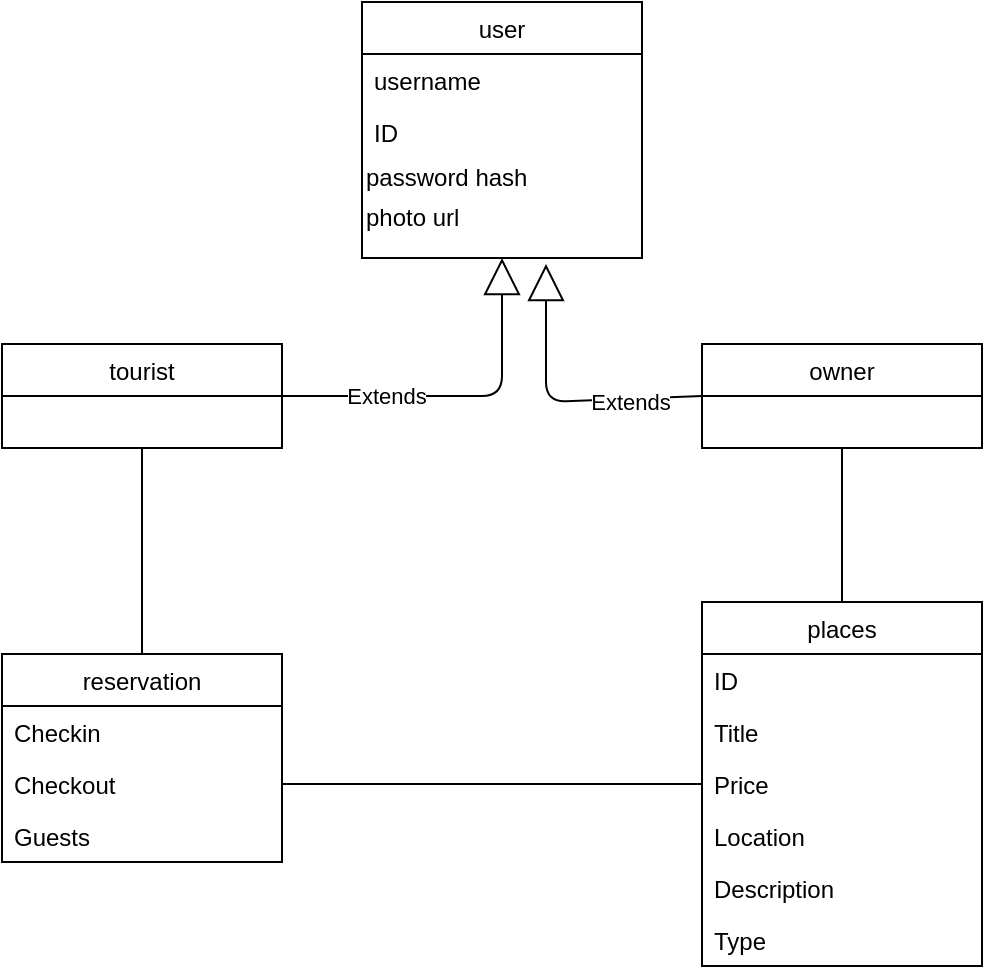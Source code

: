 <mxfile version="12.1.3" type="device" pages="1"><diagram id="v-9dPd0FFQSA_49zoxN_" name="Page-1"><mxGraphModel dx="1380" dy="784" grid="1" gridSize="10" guides="1" tooltips="1" connect="1" arrows="1" fold="1" page="1" pageScale="1" pageWidth="850" pageHeight="1100" math="0" shadow="0"><root><mxCell id="0"/><mxCell id="1" parent="0"/><mxCell id="CeYvALL6QLXqez0oqJOP-6" value="user" style="swimlane;fontStyle=0;childLayout=stackLayout;horizontal=1;startSize=26;fillColor=none;horizontalStack=0;resizeParent=1;resizeParentMax=0;resizeLast=0;collapsible=1;marginBottom=0;" vertex="1" parent="1"><mxGeometry x="420" y="30" width="140" height="128" as="geometry"/></mxCell><mxCell id="CeYvALL6QLXqez0oqJOP-9" value="username&#xA;" style="text;strokeColor=none;fillColor=none;align=left;verticalAlign=top;spacingLeft=4;spacingRight=4;overflow=hidden;rotatable=0;points=[[0,0.5],[1,0.5]];portConstraint=eastwest;" vertex="1" parent="CeYvALL6QLXqez0oqJOP-6"><mxGeometry y="26" width="140" height="26" as="geometry"/></mxCell><mxCell id="CeYvALL6QLXqez0oqJOP-7" value="ID" style="text;strokeColor=none;fillColor=none;align=left;verticalAlign=top;spacingLeft=4;spacingRight=4;overflow=hidden;rotatable=0;points=[[0,0.5],[1,0.5]];portConstraint=eastwest;" vertex="1" parent="CeYvALL6QLXqez0oqJOP-6"><mxGeometry y="52" width="140" height="26" as="geometry"/></mxCell><mxCell id="CeYvALL6QLXqez0oqJOP-15" value="&lt;div&gt;password hash&lt;/div&gt;" style="text;html=1;resizable=0;points=[];autosize=1;align=left;verticalAlign=top;spacingTop=-4;" vertex="1" parent="CeYvALL6QLXqez0oqJOP-6"><mxGeometry y="78" width="140" height="20" as="geometry"/></mxCell><mxCell id="CeYvALL6QLXqez0oqJOP-49" value="&lt;div&gt;photo url&lt;/div&gt;&lt;div&gt;&lt;br&gt;&lt;/div&gt;" style="text;html=1;resizable=0;points=[];autosize=1;align=left;verticalAlign=top;spacingTop=-4;" vertex="1" parent="CeYvALL6QLXqez0oqJOP-6"><mxGeometry y="98" width="140" height="30" as="geometry"/></mxCell><mxCell id="CeYvALL6QLXqez0oqJOP-17" value="owner" style="swimlane;fontStyle=0;childLayout=stackLayout;horizontal=1;startSize=26;fillColor=none;horizontalStack=0;resizeParent=1;resizeParentMax=0;resizeLast=0;collapsible=1;marginBottom=0;" vertex="1" parent="1"><mxGeometry x="590" y="201" width="140" height="52" as="geometry"/></mxCell><mxCell id="CeYvALL6QLXqez0oqJOP-21" value="tourist" style="swimlane;fontStyle=0;childLayout=stackLayout;horizontal=1;startSize=26;fillColor=none;horizontalStack=0;resizeParent=1;resizeParentMax=0;resizeLast=0;collapsible=1;marginBottom=0;" vertex="1" parent="1"><mxGeometry x="240" y="201" width="140" height="52" as="geometry"/></mxCell><mxCell id="CeYvALL6QLXqez0oqJOP-27" value="Extends" style="endArrow=block;endSize=16;endFill=0;html=1;entryX=0.5;entryY=1;entryDx=0;entryDy=0;exitX=1;exitY=0.5;exitDx=0;exitDy=0;" edge="1" parent="1" source="CeYvALL6QLXqez0oqJOP-21" target="CeYvALL6QLXqez0oqJOP-6"><mxGeometry x="-0.426" width="160" relative="1" as="geometry"><mxPoint x="320" y="210" as="sourcePoint"/><mxPoint x="480" y="210" as="targetPoint"/><Array as="points"><mxPoint x="490" y="227"/></Array><mxPoint as="offset"/></mxGeometry></mxCell><mxCell id="CeYvALL6QLXqez0oqJOP-29" value="Extends" style="endArrow=block;endSize=16;endFill=0;html=1;exitX=0;exitY=0.5;exitDx=0;exitDy=0;" edge="1" parent="1" source="CeYvALL6QLXqez0oqJOP-17"><mxGeometry x="-0.505" y="1" width="160" relative="1" as="geometry"><mxPoint x="510" y="252.5" as="sourcePoint"/><mxPoint x="512" y="161" as="targetPoint"/><Array as="points"><mxPoint x="512" y="230"/></Array><mxPoint y="1" as="offset"/></mxGeometry></mxCell><mxCell id="CeYvALL6QLXqez0oqJOP-30" value="places" style="swimlane;fontStyle=0;childLayout=stackLayout;horizontal=1;startSize=26;fillColor=none;horizontalStack=0;resizeParent=1;resizeParentMax=0;resizeLast=0;collapsible=1;marginBottom=0;" vertex="1" parent="1"><mxGeometry x="590" y="330" width="140" height="182" as="geometry"/></mxCell><mxCell id="CeYvALL6QLXqez0oqJOP-31" value="ID" style="text;strokeColor=none;fillColor=none;align=left;verticalAlign=top;spacingLeft=4;spacingRight=4;overflow=hidden;rotatable=0;points=[[0,0.5],[1,0.5]];portConstraint=eastwest;" vertex="1" parent="CeYvALL6QLXqez0oqJOP-30"><mxGeometry y="26" width="140" height="26" as="geometry"/></mxCell><mxCell id="CeYvALL6QLXqez0oqJOP-32" value="Title" style="text;strokeColor=none;fillColor=none;align=left;verticalAlign=top;spacingLeft=4;spacingRight=4;overflow=hidden;rotatable=0;points=[[0,0.5],[1,0.5]];portConstraint=eastwest;" vertex="1" parent="CeYvALL6QLXqez0oqJOP-30"><mxGeometry y="52" width="140" height="26" as="geometry"/></mxCell><mxCell id="CeYvALL6QLXqez0oqJOP-33" value="Price" style="text;strokeColor=none;fillColor=none;align=left;verticalAlign=top;spacingLeft=4;spacingRight=4;overflow=hidden;rotatable=0;points=[[0,0.5],[1,0.5]];portConstraint=eastwest;" vertex="1" parent="CeYvALL6QLXqez0oqJOP-30"><mxGeometry y="78" width="140" height="26" as="geometry"/></mxCell><mxCell id="CeYvALL6QLXqez0oqJOP-35" value="Location" style="text;strokeColor=none;fillColor=none;align=left;verticalAlign=top;spacingLeft=4;spacingRight=4;overflow=hidden;rotatable=0;points=[[0,0.5],[1,0.5]];portConstraint=eastwest;" vertex="1" parent="CeYvALL6QLXqez0oqJOP-30"><mxGeometry y="104" width="140" height="26" as="geometry"/></mxCell><mxCell id="CeYvALL6QLXqez0oqJOP-36" value="Description" style="text;strokeColor=none;fillColor=none;align=left;verticalAlign=top;spacingLeft=4;spacingRight=4;overflow=hidden;rotatable=0;points=[[0,0.5],[1,0.5]];portConstraint=eastwest;" vertex="1" parent="CeYvALL6QLXqez0oqJOP-30"><mxGeometry y="130" width="140" height="26" as="geometry"/></mxCell><mxCell id="CeYvALL6QLXqez0oqJOP-48" value="Type" style="text;strokeColor=none;fillColor=none;align=left;verticalAlign=top;spacingLeft=4;spacingRight=4;overflow=hidden;rotatable=0;points=[[0,0.5],[1,0.5]];portConstraint=eastwest;" vertex="1" parent="CeYvALL6QLXqez0oqJOP-30"><mxGeometry y="156" width="140" height="26" as="geometry"/></mxCell><mxCell id="CeYvALL6QLXqez0oqJOP-37" value="reservation" style="swimlane;fontStyle=0;childLayout=stackLayout;horizontal=1;startSize=26;fillColor=none;horizontalStack=0;resizeParent=1;resizeParentMax=0;resizeLast=0;collapsible=1;marginBottom=0;" vertex="1" parent="1"><mxGeometry x="240" y="356" width="140" height="104" as="geometry"/></mxCell><mxCell id="CeYvALL6QLXqez0oqJOP-38" value="Checkin" style="text;strokeColor=none;fillColor=none;align=left;verticalAlign=top;spacingLeft=4;spacingRight=4;overflow=hidden;rotatable=0;points=[[0,0.5],[1,0.5]];portConstraint=eastwest;" vertex="1" parent="CeYvALL6QLXqez0oqJOP-37"><mxGeometry y="26" width="140" height="26" as="geometry"/></mxCell><mxCell id="CeYvALL6QLXqez0oqJOP-39" value="Checkout" style="text;strokeColor=none;fillColor=none;align=left;verticalAlign=top;spacingLeft=4;spacingRight=4;overflow=hidden;rotatable=0;points=[[0,0.5],[1,0.5]];portConstraint=eastwest;" vertex="1" parent="CeYvALL6QLXqez0oqJOP-37"><mxGeometry y="52" width="140" height="26" as="geometry"/></mxCell><mxCell id="CeYvALL6QLXqez0oqJOP-40" value="Guests" style="text;strokeColor=none;fillColor=none;align=left;verticalAlign=top;spacingLeft=4;spacingRight=4;overflow=hidden;rotatable=0;points=[[0,0.5],[1,0.5]];portConstraint=eastwest;" vertex="1" parent="CeYvALL6QLXqez0oqJOP-37"><mxGeometry y="78" width="140" height="26" as="geometry"/></mxCell><mxCell id="CeYvALL6QLXqez0oqJOP-43" value="" style="endArrow=none;html=1;entryX=0;entryY=0.5;entryDx=0;entryDy=0;exitX=1;exitY=0.5;exitDx=0;exitDy=0;" edge="1" parent="1" source="CeYvALL6QLXqez0oqJOP-39" target="CeYvALL6QLXqez0oqJOP-33"><mxGeometry width="50" height="50" relative="1" as="geometry"><mxPoint x="450" y="470" as="sourcePoint"/><mxPoint x="290" y="560" as="targetPoint"/><Array as="points"/></mxGeometry></mxCell><mxCell id="CeYvALL6QLXqez0oqJOP-46" value="" style="endArrow=none;html=1;entryX=0.5;entryY=1;entryDx=0;entryDy=0;exitX=0.5;exitY=0;exitDx=0;exitDy=0;" edge="1" parent="1" source="CeYvALL6QLXqez0oqJOP-30" target="CeYvALL6QLXqez0oqJOP-17"><mxGeometry width="50" height="50" relative="1" as="geometry"><mxPoint x="240" y="560" as="sourcePoint"/><mxPoint x="290" y="510" as="targetPoint"/></mxGeometry></mxCell><mxCell id="CeYvALL6QLXqez0oqJOP-47" value="" style="endArrow=none;html=1;entryX=0.5;entryY=1;entryDx=0;entryDy=0;exitX=0.5;exitY=0;exitDx=0;exitDy=0;" edge="1" parent="1" source="CeYvALL6QLXqez0oqJOP-37" target="CeYvALL6QLXqez0oqJOP-21"><mxGeometry width="50" height="50" relative="1" as="geometry"><mxPoint x="240" y="560" as="sourcePoint"/><mxPoint x="290" y="510" as="targetPoint"/></mxGeometry></mxCell></root></mxGraphModel></diagram></mxfile>